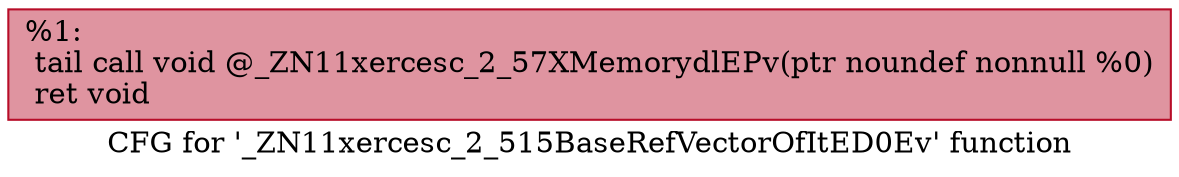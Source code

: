 digraph "CFG for '_ZN11xercesc_2_515BaseRefVectorOfItED0Ev' function" {
	label="CFG for '_ZN11xercesc_2_515BaseRefVectorOfItED0Ev' function";

	Node0x560876da4e20 [shape=record,color="#b70d28ff", style=filled, fillcolor="#b70d2870",label="{%1:\l  tail call void @_ZN11xercesc_2_57XMemorydlEPv(ptr noundef nonnull %0)\l  ret void\l}"];
}
